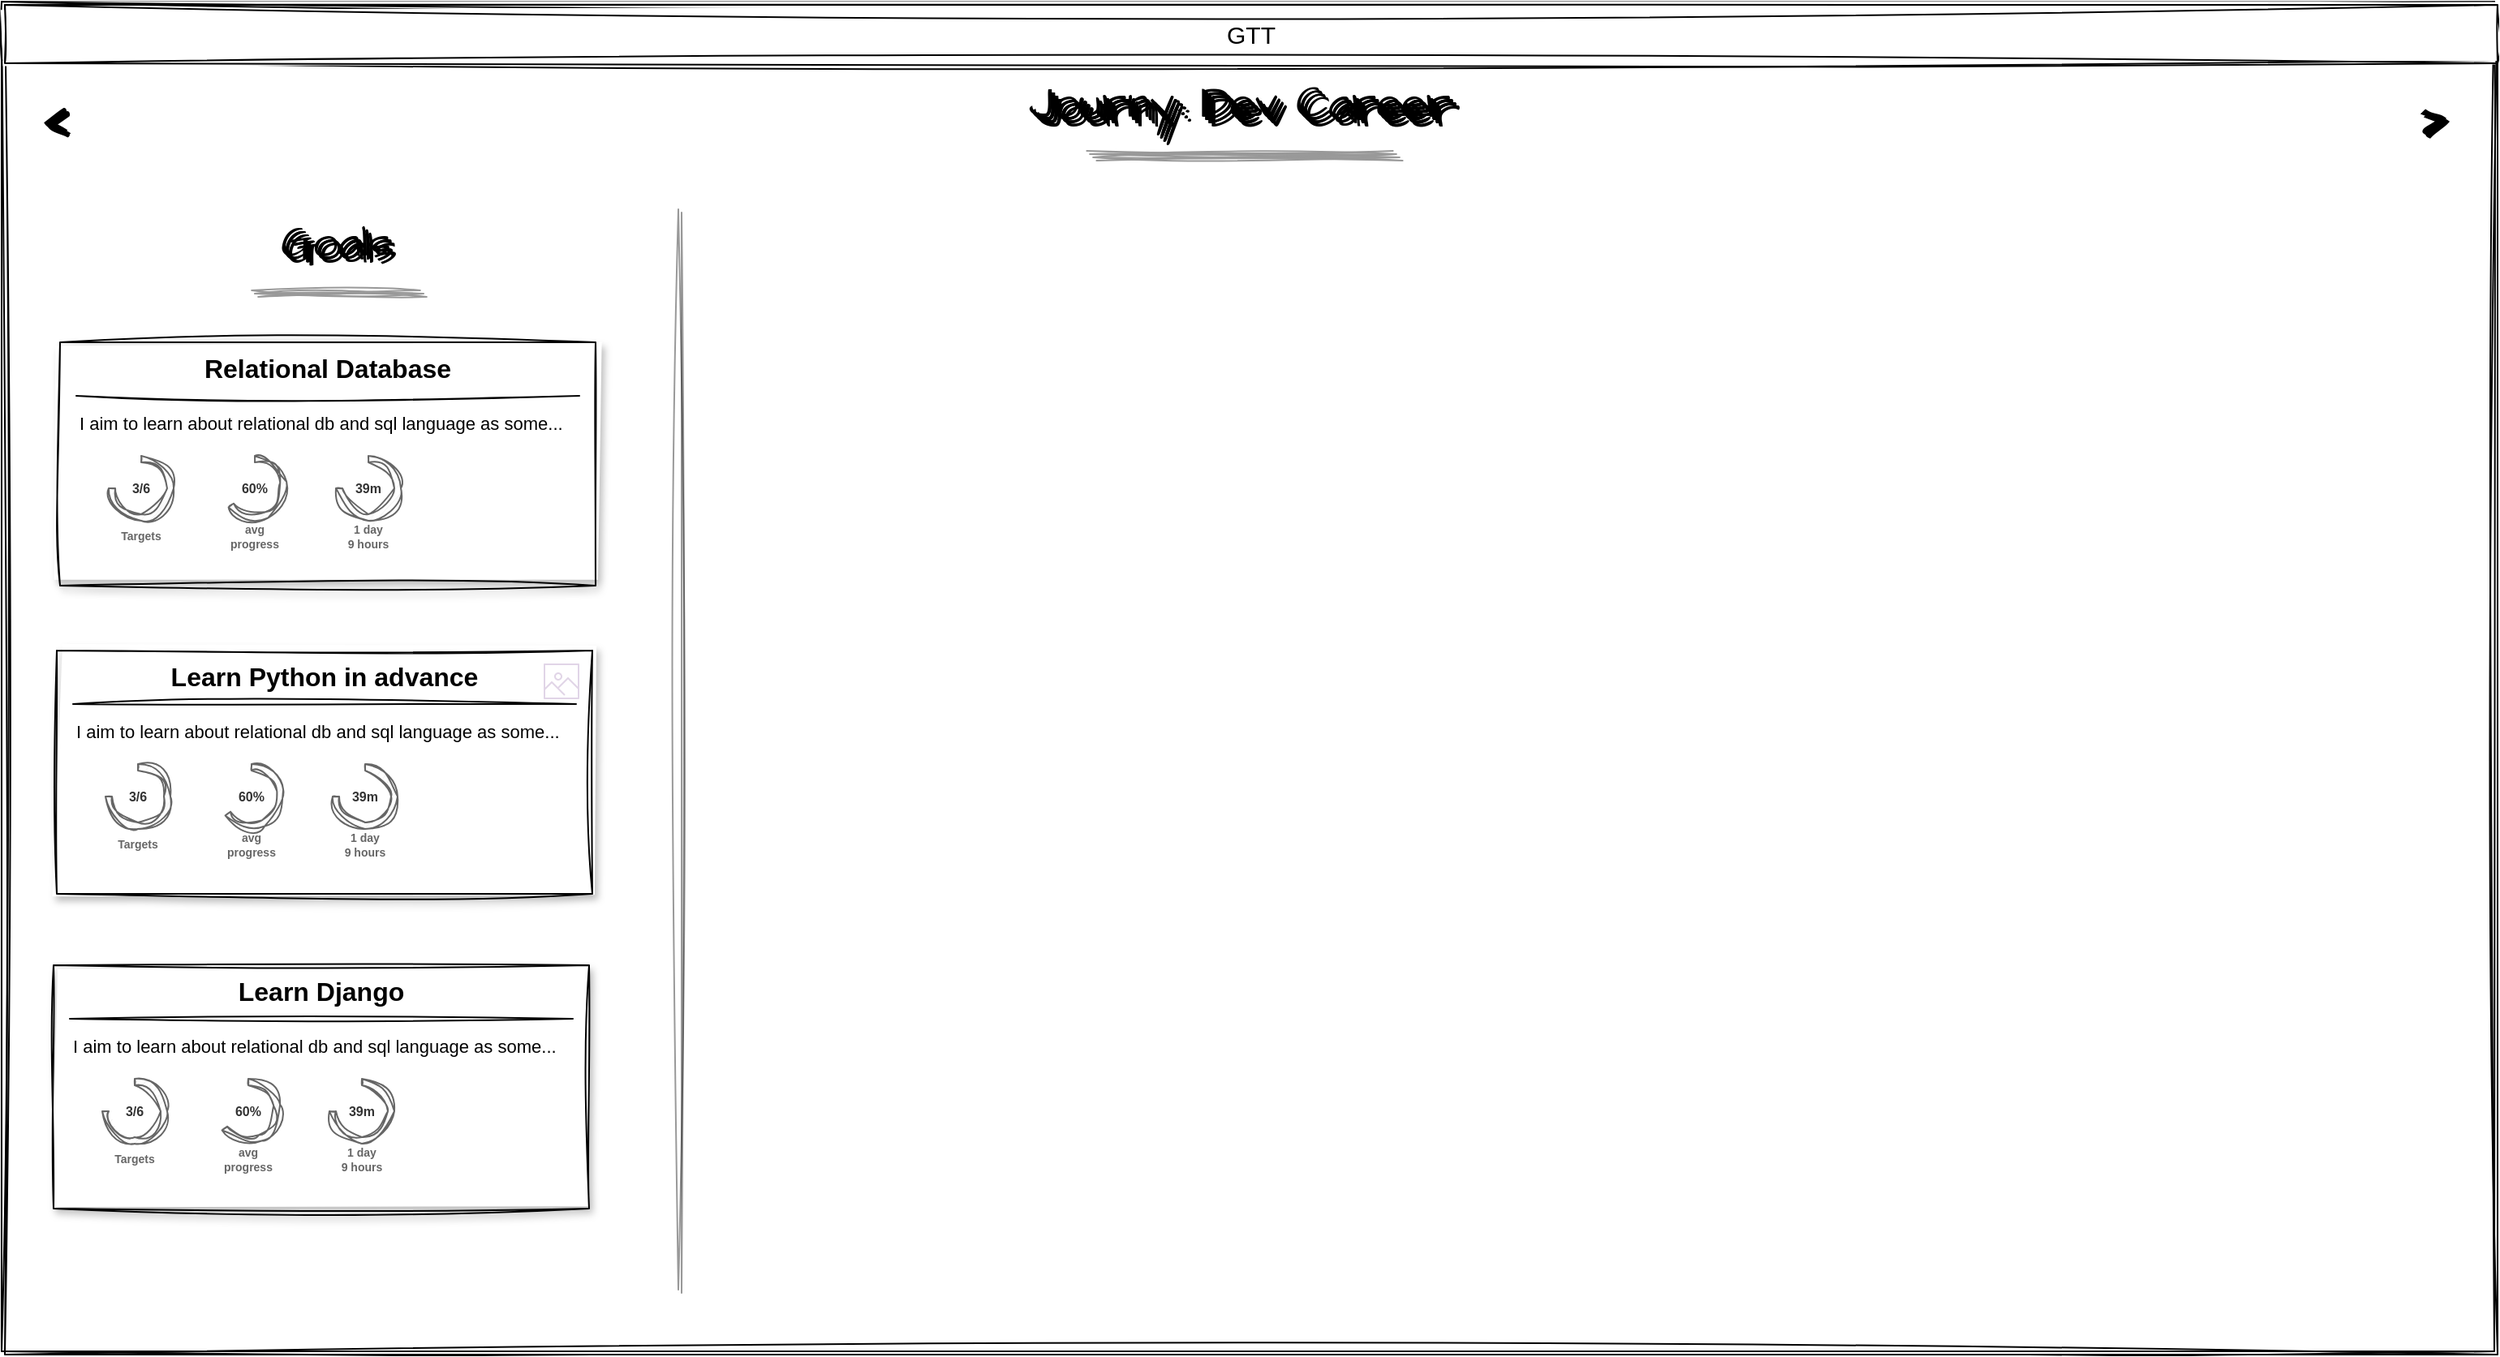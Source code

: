<mxfile version="22.1.16" type="device">
  <diagram name="Page-1" id="03018318-947c-dd8e-b7a3-06fadd420f32">
    <mxGraphModel dx="1687" dy="92" grid="1" gridSize="2" guides="1" tooltips="1" connect="1" arrows="1" fold="1" page="1" pageScale="1" pageWidth="1600" pageHeight="900" background="none" math="0" shadow="0">
      <root>
        <mxCell id="0" />
        <mxCell id="1" parent="0" />
        <mxCell id="ROv4KZfR7c8mRnaVcZ-b-264" value="" style="group" vertex="1" connectable="0" parent="1">
          <mxGeometry x="34" y="926" width="1538" height="834" as="geometry" />
        </mxCell>
        <mxCell id="ROv4KZfR7c8mRnaVcZ-b-132" value="" style="rounded=0;whiteSpace=wrap;html=1;sketch=1;curveFitting=1;jiggle=2;fillColor=none;container=0;" vertex="1" parent="ROv4KZfR7c8mRnaVcZ-b-264">
          <mxGeometry width="1536" height="832" as="geometry" />
        </mxCell>
        <mxCell id="ROv4KZfR7c8mRnaVcZ-b-135" value="GTT" style="rounded=0;whiteSpace=wrap;html=1;fontSize=15;sketch=1;curveFitting=1;jiggle=2;container=0;" vertex="1" parent="ROv4KZfR7c8mRnaVcZ-b-264">
          <mxGeometry width="1536" height="36" as="geometry" />
        </mxCell>
        <mxCell id="ROv4KZfR7c8mRnaVcZ-b-140" value="" style="line;strokeWidth=1;direction=south;html=1;sketch=1;hachureGap=4;jiggle=2;curveFitting=1;fontFamily=Architects Daughter;fontSource=https%3A%2F%2Ffonts.googleapis.com%2Fcss%3Ffamily%3DArchitects%2BDaughter;fontSize=20;opacity=40;container=0;" vertex="1" parent="ROv4KZfR7c8mRnaVcZ-b-264">
          <mxGeometry x="412" y="128" width="10" height="666" as="geometry" />
        </mxCell>
        <mxCell id="ROv4KZfR7c8mRnaVcZ-b-167" value="&amp;lt;" style="rounded=0;whiteSpace=wrap;html=1;sketch=1;hachureGap=4;jiggle=2;curveFitting=1;fontFamily=Architects Daughter;fontSource=https%3A%2F%2Ffonts.googleapis.com%2Fcss%3Ffamily%3DArchitects%2BDaughter;fontSize=37;fillColor=none;strokeColor=none;fontStyle=1;container=0;" vertex="1" parent="ROv4KZfR7c8mRnaVcZ-b-264">
          <mxGeometry x="12" y="43" width="40" height="62" as="geometry" />
        </mxCell>
        <mxCell id="ROv4KZfR7c8mRnaVcZ-b-168" value="&amp;gt;" style="rounded=0;whiteSpace=wrap;html=1;sketch=1;hachureGap=4;jiggle=2;curveFitting=1;fontFamily=Architects Daughter;fontSource=https%3A%2F%2Ffonts.googleapis.com%2Fcss%3Ffamily%3DArchitects%2BDaughter;fontSize=37;fillColor=none;strokeColor=none;fontStyle=1;container=0;" vertex="1" parent="ROv4KZfR7c8mRnaVcZ-b-264">
          <mxGeometry x="1478" y="43" width="40" height="62" as="geometry" />
        </mxCell>
        <mxCell id="ROv4KZfR7c8mRnaVcZ-b-21" value="" style="rounded=0;whiteSpace=wrap;html=1;gradientColor=none;shadow=1;glass=0;sketch=1;curveFitting=1;jiggle=2;container=0;" vertex="1" parent="ROv4KZfR7c8mRnaVcZ-b-264">
          <mxGeometry x="36" y="210" width="330" height="150" as="geometry" />
        </mxCell>
        <mxCell id="ROv4KZfR7c8mRnaVcZ-b-22" value="Relational Database" style="text;html=1;strokeColor=none;fillColor=none;align=center;verticalAlign=middle;whiteSpace=wrap;rounded=0;strokeWidth=1;fontSize=16;fontStyle=1;shadow=0;sketch=1;curveFitting=1;jiggle=2;container=0;" vertex="1" parent="ROv4KZfR7c8mRnaVcZ-b-264">
          <mxGeometry x="46" y="219" width="310" height="14" as="geometry" />
        </mxCell>
        <mxCell id="ROv4KZfR7c8mRnaVcZ-b-23" value="" style="verticalLabelPosition=bottom;shadow=0;align=center;html=1;verticalAlign=top;strokeWidth=1;shape=mxgraph.mockup.markup.line;strokeColor=#000000;fontSize=15;fontStyle=0;fillColor=none;perimeterSpacing=0;sketch=1;curveFitting=1;jiggle=2;container=0;" vertex="1" parent="ROv4KZfR7c8mRnaVcZ-b-264">
          <mxGeometry x="46" y="233" width="310" height="20" as="geometry" />
        </mxCell>
        <mxCell id="ROv4KZfR7c8mRnaVcZ-b-24" value="I aim to learn about relational db and sql language as some..." style="text;html=1;strokeColor=none;fillColor=none;align=left;verticalAlign=middle;whiteSpace=wrap;rounded=0;fontStyle=0;fontSize=11;shadow=0;sketch=1;curveFitting=1;jiggle=2;container=0;" vertex="1" parent="ROv4KZfR7c8mRnaVcZ-b-264">
          <mxGeometry x="46" y="253" width="310" height="14" as="geometry" />
        </mxCell>
        <mxCell id="ROv4KZfR7c8mRnaVcZ-b-70" value="3/6" style="verticalLabelPosition=middle;verticalAlign=middle;html=1;shape=mxgraph.basic.partConcEllipse;startAngle=0;endAngle=0.75;arcWidth=0.2;strokeColor=#666666;fillColor=#f5f5f5;fontSize=8;fontColor=#333333;align=center;fontStyle=1;whiteSpace=wrap;sketch=1;curveFitting=1;jiggle=2;container=0;" vertex="1" parent="ROv4KZfR7c8mRnaVcZ-b-264">
          <mxGeometry x="66" y="280" width="40" height="40" as="geometry" />
        </mxCell>
        <mxCell id="ROv4KZfR7c8mRnaVcZ-b-71" value="Targets" style="text;html=1;strokeColor=none;fillColor=none;align=center;verticalAlign=middle;whiteSpace=wrap;rounded=0;fontColor=#666666;fontSize=7;fontStyle=1;sketch=1;curveFitting=1;jiggle=2;container=0;" vertex="1" parent="ROv4KZfR7c8mRnaVcZ-b-264">
          <mxGeometry x="66" y="320" width="40" height="20" as="geometry" />
        </mxCell>
        <mxCell id="ROv4KZfR7c8mRnaVcZ-b-41" value="60%" style="verticalLabelPosition=middle;verticalAlign=middle;html=1;shape=mxgraph.basic.partConcEllipse;startAngle=0;endAngle=0.65;arcWidth=0.2;strokeColor=#666666;fillColor=#f5f5f5;fontSize=8;fontColor=#333333;align=center;fontStyle=1;whiteSpace=wrap;sketch=1;curveFitting=1;jiggle=2;container=0;" vertex="1" parent="ROv4KZfR7c8mRnaVcZ-b-264">
          <mxGeometry x="136" y="280" width="40" height="40" as="geometry" />
        </mxCell>
        <mxCell id="ROv4KZfR7c8mRnaVcZ-b-57" value="avg progress" style="text;html=1;strokeColor=none;fillColor=none;align=center;verticalAlign=middle;whiteSpace=wrap;rounded=0;fontColor=#666666;fontSize=7;fontStyle=1;sketch=1;curveFitting=1;jiggle=2;container=0;" vertex="1" parent="ROv4KZfR7c8mRnaVcZ-b-264">
          <mxGeometry x="136" y="320" width="40" height="20" as="geometry" />
        </mxCell>
        <mxCell id="ROv4KZfR7c8mRnaVcZ-b-82" value="39m" style="verticalLabelPosition=middle;verticalAlign=middle;html=1;shape=mxgraph.basic.partConcEllipse;startAngle=0;endAngle=0.75;arcWidth=0.2;strokeColor=#666666;fillColor=#f5f5f5;fontSize=8;fontColor=#333333;align=center;fontStyle=1;whiteSpace=wrap;sketch=1;curveFitting=1;jiggle=2;container=0;" vertex="1" parent="ROv4KZfR7c8mRnaVcZ-b-264">
          <mxGeometry x="206" y="280" width="40" height="40" as="geometry" />
        </mxCell>
        <mxCell id="ROv4KZfR7c8mRnaVcZ-b-83" value="1 day&lt;br style=&quot;border-color: var(--border-color);&quot;&gt;9 hours" style="text;html=1;strokeColor=none;fillColor=none;align=center;verticalAlign=middle;whiteSpace=wrap;rounded=0;fontColor=#666666;fontSize=7;fontStyle=1;sketch=1;curveFitting=1;jiggle=2;container=0;" vertex="1" parent="ROv4KZfR7c8mRnaVcZ-b-264">
          <mxGeometry x="206" y="320" width="40" height="20" as="geometry" />
        </mxCell>
        <mxCell id="ROv4KZfR7c8mRnaVcZ-b-150" value="Goals" style="text;html=1;strokeColor=none;fillColor=none;align=center;verticalAlign=middle;whiteSpace=wrap;rounded=0;fontSize=28;fontFamily=Architects Daughter;fontStyle=0;container=0;" vertex="1" parent="ROv4KZfR7c8mRnaVcZ-b-264">
          <mxGeometry x="124" y="128" width="164" height="40" as="geometry" />
        </mxCell>
        <mxCell id="ROv4KZfR7c8mRnaVcZ-b-151" value="" style="verticalLabelPosition=bottom;shadow=0;dashed=0;align=center;html=1;verticalAlign=top;strokeWidth=1;shape=mxgraph.mockup.markup.line;strokeColor=#999999;sketch=1;hachureGap=4;jiggle=2;curveFitting=1;fontFamily=Architects Daughter;fontSource=https%3A%2F%2Ffonts.googleapis.com%2Fcss%3Ffamily%3DArchitects%2BDaughter;fontSize=20;container=0;" vertex="1" parent="ROv4KZfR7c8mRnaVcZ-b-264">
          <mxGeometry x="154.101" y="168" width="103.797" height="20" as="geometry" />
        </mxCell>
        <mxCell id="ROv4KZfR7c8mRnaVcZ-b-153" value="Goals" style="text;html=1;strokeColor=none;fillColor=none;align=center;verticalAlign=middle;whiteSpace=wrap;rounded=0;fontSize=28;fontFamily=Architects Daughter;fontStyle=0;container=0;" vertex="1" parent="ROv4KZfR7c8mRnaVcZ-b-264">
          <mxGeometry x="126" y="130" width="164" height="40" as="geometry" />
        </mxCell>
        <mxCell id="ROv4KZfR7c8mRnaVcZ-b-154" value="" style="verticalLabelPosition=bottom;shadow=0;dashed=0;align=center;html=1;verticalAlign=top;strokeWidth=1;shape=mxgraph.mockup.markup.line;strokeColor=#999999;sketch=1;hachureGap=4;jiggle=2;curveFitting=1;fontFamily=Architects Daughter;fontSource=https%3A%2F%2Ffonts.googleapis.com%2Fcss%3Ffamily%3DArchitects%2BDaughter;fontSize=20;container=0;" vertex="1" parent="ROv4KZfR7c8mRnaVcZ-b-264">
          <mxGeometry x="156.101" y="170" width="103.797" height="20" as="geometry" />
        </mxCell>
        <mxCell id="ROv4KZfR7c8mRnaVcZ-b-146" value="Journy: Dev Career" style="text;html=1;strokeColor=none;fillColor=none;align=center;verticalAlign=middle;whiteSpace=wrap;rounded=0;fontSize=28;fontFamily=Architects Daughter;fontStyle=0;container=0;" vertex="1" parent="ROv4KZfR7c8mRnaVcZ-b-264">
          <mxGeometry x="614" y="42" width="298" height="40" as="geometry" />
        </mxCell>
        <mxCell id="ROv4KZfR7c8mRnaVcZ-b-147" value="" style="verticalLabelPosition=bottom;shadow=0;dashed=0;align=center;html=1;verticalAlign=top;strokeWidth=1;shape=mxgraph.mockup.markup.line;strokeColor=#999999;sketch=1;hachureGap=4;jiggle=2;curveFitting=1;fontFamily=Architects Daughter;fontSource=https%3A%2F%2Ffonts.googleapis.com%2Fcss%3Ffamily%3DArchitects%2BDaughter;fontSize=20;container=0;" vertex="1" parent="ROv4KZfR7c8mRnaVcZ-b-264">
          <mxGeometry x="668.696" y="82" width="188.608" height="20" as="geometry" />
        </mxCell>
        <mxCell id="ROv4KZfR7c8mRnaVcZ-b-157" value="Journy: Dev Career" style="text;html=1;strokeColor=none;fillColor=none;align=center;verticalAlign=middle;whiteSpace=wrap;rounded=0;fontSize=28;fontFamily=Architects Daughter;fontStyle=0;container=0;" vertex="1" parent="ROv4KZfR7c8mRnaVcZ-b-264">
          <mxGeometry x="616" y="44" width="298" height="40" as="geometry" />
        </mxCell>
        <mxCell id="ROv4KZfR7c8mRnaVcZ-b-158" value="" style="verticalLabelPosition=bottom;shadow=0;dashed=0;align=center;html=1;verticalAlign=top;strokeWidth=1;shape=mxgraph.mockup.markup.line;strokeColor=#999999;sketch=1;hachureGap=4;jiggle=2;curveFitting=1;fontFamily=Architects Daughter;fontSource=https%3A%2F%2Ffonts.googleapis.com%2Fcss%3Ffamily%3DArchitects%2BDaughter;fontSize=20;container=0;" vertex="1" parent="ROv4KZfR7c8mRnaVcZ-b-264">
          <mxGeometry x="670.696" y="84" width="188.608" height="20" as="geometry" />
        </mxCell>
        <mxCell id="ROv4KZfR7c8mRnaVcZ-b-160" value="Journy: Dev Career" style="text;html=1;strokeColor=none;fillColor=none;align=center;verticalAlign=middle;whiteSpace=wrap;rounded=0;fontSize=28;fontFamily=Architects Daughter;fontStyle=0;container=0;" vertex="1" parent="ROv4KZfR7c8mRnaVcZ-b-264">
          <mxGeometry x="618" y="46" width="298" height="40" as="geometry" />
        </mxCell>
        <mxCell id="ROv4KZfR7c8mRnaVcZ-b-161" value="" style="verticalLabelPosition=bottom;shadow=0;dashed=0;align=center;html=1;verticalAlign=top;strokeWidth=1;shape=mxgraph.mockup.markup.line;strokeColor=#999999;sketch=1;hachureGap=4;jiggle=2;curveFitting=1;fontFamily=Architects Daughter;fontSource=https%3A%2F%2Ffonts.googleapis.com%2Fcss%3Ffamily%3DArchitects%2BDaughter;fontSize=20;container=0;" vertex="1" parent="ROv4KZfR7c8mRnaVcZ-b-264">
          <mxGeometry x="672.696" y="86" width="188.608" height="20" as="geometry" />
        </mxCell>
        <mxCell id="ROv4KZfR7c8mRnaVcZ-b-171" value="" style="rounded=0;whiteSpace=wrap;html=1;sketch=1;curveFitting=1;jiggle=2;fillColor=none;container=0;" vertex="1" parent="ROv4KZfR7c8mRnaVcZ-b-264">
          <mxGeometry x="2" y="2" width="1536" height="832" as="geometry" />
        </mxCell>
        <mxCell id="ROv4KZfR7c8mRnaVcZ-b-172" value="GTT" style="rounded=0;whiteSpace=wrap;html=1;fontSize=15;sketch=1;curveFitting=1;jiggle=2;container=0;" vertex="1" parent="ROv4KZfR7c8mRnaVcZ-b-264">
          <mxGeometry x="2" y="2" width="1536" height="36" as="geometry" />
        </mxCell>
        <mxCell id="ROv4KZfR7c8mRnaVcZ-b-187" value="" style="line;strokeWidth=1;direction=south;html=1;sketch=1;hachureGap=4;jiggle=2;curveFitting=1;fontFamily=Architects Daughter;fontSource=https%3A%2F%2Ffonts.googleapis.com%2Fcss%3Ffamily%3DArchitects%2BDaughter;fontSize=20;opacity=40;container=0;" vertex="1" parent="ROv4KZfR7c8mRnaVcZ-b-264">
          <mxGeometry x="414" y="130" width="10" height="666" as="geometry" />
        </mxCell>
        <mxCell id="ROv4KZfR7c8mRnaVcZ-b-205" value="&amp;lt;" style="rounded=0;whiteSpace=wrap;html=1;sketch=1;hachureGap=4;jiggle=2;curveFitting=1;fontFamily=Architects Daughter;fontSource=https%3A%2F%2Ffonts.googleapis.com%2Fcss%3Ffamily%3DArchitects%2BDaughter;fontSize=37;fillColor=none;strokeColor=none;fontStyle=1;container=0;" vertex="1" parent="ROv4KZfR7c8mRnaVcZ-b-264">
          <mxGeometry x="14" y="45" width="40" height="62" as="geometry" />
        </mxCell>
        <mxCell id="ROv4KZfR7c8mRnaVcZ-b-206" value="&amp;gt;" style="rounded=0;whiteSpace=wrap;html=1;sketch=1;hachureGap=4;jiggle=2;curveFitting=1;fontFamily=Architects Daughter;fontSource=https%3A%2F%2Ffonts.googleapis.com%2Fcss%3Ffamily%3DArchitects%2BDaughter;fontSize=37;fillColor=none;strokeColor=none;fontStyle=1;container=0;" vertex="1" parent="ROv4KZfR7c8mRnaVcZ-b-264">
          <mxGeometry x="1480" y="45" width="40" height="62" as="geometry" />
        </mxCell>
        <mxCell id="ROv4KZfR7c8mRnaVcZ-b-174" value="" style="rounded=0;whiteSpace=wrap;html=1;gradientColor=none;shadow=1;glass=0;sketch=1;curveFitting=1;jiggle=2;container=0;" vertex="1" parent="ROv4KZfR7c8mRnaVcZ-b-264">
          <mxGeometry x="34" y="400" width="330" height="150" as="geometry" />
        </mxCell>
        <mxCell id="ROv4KZfR7c8mRnaVcZ-b-175" value="Learn Python in advance" style="text;html=1;strokeColor=none;fillColor=none;align=center;verticalAlign=middle;whiteSpace=wrap;rounded=0;strokeWidth=1;fontSize=16;fontStyle=1;shadow=0;sketch=1;curveFitting=1;jiggle=2;container=0;" vertex="1" parent="ROv4KZfR7c8mRnaVcZ-b-264">
          <mxGeometry x="44" y="409" width="310" height="14" as="geometry" />
        </mxCell>
        <mxCell id="ROv4KZfR7c8mRnaVcZ-b-176" value="" style="verticalLabelPosition=bottom;shadow=0;align=center;html=1;verticalAlign=top;strokeWidth=1;shape=mxgraph.mockup.markup.line;strokeColor=#000000;fontSize=15;fontStyle=0;fillColor=none;perimeterSpacing=0;sketch=1;curveFitting=1;jiggle=2;container=0;" vertex="1" parent="ROv4KZfR7c8mRnaVcZ-b-264">
          <mxGeometry x="44" y="423" width="310" height="20" as="geometry" />
        </mxCell>
        <mxCell id="ROv4KZfR7c8mRnaVcZ-b-177" value="I aim to learn about relational db and sql language as some..." style="text;html=1;strokeColor=none;fillColor=none;align=left;verticalAlign=middle;whiteSpace=wrap;rounded=0;fontStyle=0;fontSize=11;shadow=0;sketch=1;curveFitting=1;jiggle=2;container=0;" vertex="1" parent="ROv4KZfR7c8mRnaVcZ-b-264">
          <mxGeometry x="44" y="443" width="310" height="14" as="geometry" />
        </mxCell>
        <mxCell id="ROv4KZfR7c8mRnaVcZ-b-263" value="" style="sketch=0;outlineConnect=0;fillColor=#e1d5e7;strokeColor=#9673a6;dashed=0;verticalLabelPosition=bottom;verticalAlign=top;align=center;html=1;fontSize=12;fontStyle=0;aspect=fixed;pointerEvents=1;shape=mxgraph.aws4.container_registry_image;hachureGap=4;jiggle=2;curveFitting=1;fontFamily=Architects Daughter;fontSource=https%3A%2F%2Ffonts.googleapis.com%2Fcss%3Ffamily%3DArchitects%2BDaughter;container=0;" vertex="1" parent="ROv4KZfR7c8mRnaVcZ-b-264">
          <mxGeometry x="334" y="408" width="22" height="22" as="geometry" />
        </mxCell>
        <mxCell id="ROv4KZfR7c8mRnaVcZ-b-179" value="3/6" style="verticalLabelPosition=middle;verticalAlign=middle;html=1;shape=mxgraph.basic.partConcEllipse;startAngle=0;endAngle=0.75;arcWidth=0.2;strokeColor=#666666;fillColor=#f5f5f5;fontSize=8;fontColor=#333333;align=center;fontStyle=1;whiteSpace=wrap;sketch=1;curveFitting=1;jiggle=2;container=0;" vertex="1" parent="ROv4KZfR7c8mRnaVcZ-b-264">
          <mxGeometry x="64" y="470" width="40" height="40" as="geometry" />
        </mxCell>
        <mxCell id="ROv4KZfR7c8mRnaVcZ-b-180" value="Targets" style="text;html=1;strokeColor=none;fillColor=none;align=center;verticalAlign=middle;whiteSpace=wrap;rounded=0;fontColor=#666666;fontSize=7;fontStyle=1;sketch=1;curveFitting=1;jiggle=2;container=0;" vertex="1" parent="ROv4KZfR7c8mRnaVcZ-b-264">
          <mxGeometry x="64" y="510" width="40" height="20" as="geometry" />
        </mxCell>
        <mxCell id="ROv4KZfR7c8mRnaVcZ-b-182" value="60%" style="verticalLabelPosition=middle;verticalAlign=middle;html=1;shape=mxgraph.basic.partConcEllipse;startAngle=0;endAngle=0.65;arcWidth=0.2;strokeColor=#666666;fillColor=#f5f5f5;fontSize=8;fontColor=#333333;align=center;fontStyle=1;whiteSpace=wrap;sketch=1;curveFitting=1;jiggle=2;container=0;" vertex="1" parent="ROv4KZfR7c8mRnaVcZ-b-264">
          <mxGeometry x="134" y="470" width="40" height="40" as="geometry" />
        </mxCell>
        <mxCell id="ROv4KZfR7c8mRnaVcZ-b-183" value="avg progress" style="text;html=1;strokeColor=none;fillColor=none;align=center;verticalAlign=middle;whiteSpace=wrap;rounded=0;fontColor=#666666;fontSize=7;fontStyle=1;sketch=1;curveFitting=1;jiggle=2;container=0;" vertex="1" parent="ROv4KZfR7c8mRnaVcZ-b-264">
          <mxGeometry x="134" y="510" width="40" height="20" as="geometry" />
        </mxCell>
        <mxCell id="ROv4KZfR7c8mRnaVcZ-b-185" value="39m" style="verticalLabelPosition=middle;verticalAlign=middle;html=1;shape=mxgraph.basic.partConcEllipse;startAngle=0;endAngle=0.75;arcWidth=0.2;strokeColor=#666666;fillColor=#f5f5f5;fontSize=8;fontColor=#333333;align=center;fontStyle=1;whiteSpace=wrap;sketch=1;curveFitting=1;jiggle=2;container=0;" vertex="1" parent="ROv4KZfR7c8mRnaVcZ-b-264">
          <mxGeometry x="204" y="470" width="40" height="40" as="geometry" />
        </mxCell>
        <mxCell id="ROv4KZfR7c8mRnaVcZ-b-186" value="1 day&lt;br style=&quot;border-color: var(--border-color);&quot;&gt;9 hours" style="text;html=1;strokeColor=none;fillColor=none;align=center;verticalAlign=middle;whiteSpace=wrap;rounded=0;fontColor=#666666;fontSize=7;fontStyle=1;sketch=1;curveFitting=1;jiggle=2;container=0;" vertex="1" parent="ROv4KZfR7c8mRnaVcZ-b-264">
          <mxGeometry x="204" y="510" width="40" height="20" as="geometry" />
        </mxCell>
        <mxCell id="ROv4KZfR7c8mRnaVcZ-b-190" value="Goals" style="text;html=1;strokeColor=none;fillColor=none;align=center;verticalAlign=middle;whiteSpace=wrap;rounded=0;fontSize=28;fontFamily=Architects Daughter;fontStyle=0;container=0;" vertex="1" parent="ROv4KZfR7c8mRnaVcZ-b-264">
          <mxGeometry x="126" y="130" width="164" height="40" as="geometry" />
        </mxCell>
        <mxCell id="ROv4KZfR7c8mRnaVcZ-b-191" value="" style="verticalLabelPosition=bottom;shadow=0;dashed=0;align=center;html=1;verticalAlign=top;strokeWidth=1;shape=mxgraph.mockup.markup.line;strokeColor=#999999;sketch=1;hachureGap=4;jiggle=2;curveFitting=1;fontFamily=Architects Daughter;fontSource=https%3A%2F%2Ffonts.googleapis.com%2Fcss%3Ffamily%3DArchitects%2BDaughter;fontSize=20;container=0;" vertex="1" parent="ROv4KZfR7c8mRnaVcZ-b-264">
          <mxGeometry x="156.101" y="170" width="103.797" height="20" as="geometry" />
        </mxCell>
        <mxCell id="ROv4KZfR7c8mRnaVcZ-b-193" value="Goals" style="text;html=1;strokeColor=none;fillColor=none;align=center;verticalAlign=middle;whiteSpace=wrap;rounded=0;fontSize=28;fontFamily=Architects Daughter;fontStyle=0;container=0;" vertex="1" parent="ROv4KZfR7c8mRnaVcZ-b-264">
          <mxGeometry x="128" y="132" width="164" height="40" as="geometry" />
        </mxCell>
        <mxCell id="ROv4KZfR7c8mRnaVcZ-b-194" value="" style="verticalLabelPosition=bottom;shadow=0;dashed=0;align=center;html=1;verticalAlign=top;strokeWidth=1;shape=mxgraph.mockup.markup.line;strokeColor=#999999;sketch=1;hachureGap=4;jiggle=2;curveFitting=1;fontFamily=Architects Daughter;fontSource=https%3A%2F%2Ffonts.googleapis.com%2Fcss%3Ffamily%3DArchitects%2BDaughter;fontSize=20;container=0;" vertex="1" parent="ROv4KZfR7c8mRnaVcZ-b-264">
          <mxGeometry x="158.101" y="172" width="103.797" height="20" as="geometry" />
        </mxCell>
        <mxCell id="ROv4KZfR7c8mRnaVcZ-b-197" value="Journy: Dev Career" style="text;html=1;strokeColor=none;fillColor=none;align=center;verticalAlign=middle;whiteSpace=wrap;rounded=0;fontSize=28;fontFamily=Architects Daughter;fontStyle=0;container=0;" vertex="1" parent="ROv4KZfR7c8mRnaVcZ-b-264">
          <mxGeometry x="616" y="44" width="298" height="40" as="geometry" />
        </mxCell>
        <mxCell id="ROv4KZfR7c8mRnaVcZ-b-198" value="" style="verticalLabelPosition=bottom;shadow=0;dashed=0;align=center;html=1;verticalAlign=top;strokeWidth=1;shape=mxgraph.mockup.markup.line;strokeColor=#999999;sketch=1;hachureGap=4;jiggle=2;curveFitting=1;fontFamily=Architects Daughter;fontSource=https%3A%2F%2Ffonts.googleapis.com%2Fcss%3Ffamily%3DArchitects%2BDaughter;fontSize=20;container=0;" vertex="1" parent="ROv4KZfR7c8mRnaVcZ-b-264">
          <mxGeometry x="670.696" y="84" width="188.608" height="20" as="geometry" />
        </mxCell>
        <mxCell id="ROv4KZfR7c8mRnaVcZ-b-200" value="Journy: Dev Career" style="text;html=1;strokeColor=none;fillColor=none;align=center;verticalAlign=middle;whiteSpace=wrap;rounded=0;fontSize=28;fontFamily=Architects Daughter;fontStyle=0;container=0;" vertex="1" parent="ROv4KZfR7c8mRnaVcZ-b-264">
          <mxGeometry x="618" y="46" width="298" height="40" as="geometry" />
        </mxCell>
        <mxCell id="ROv4KZfR7c8mRnaVcZ-b-201" value="" style="verticalLabelPosition=bottom;shadow=0;dashed=0;align=center;html=1;verticalAlign=top;strokeWidth=1;shape=mxgraph.mockup.markup.line;strokeColor=#999999;sketch=1;hachureGap=4;jiggle=2;curveFitting=1;fontFamily=Architects Daughter;fontSource=https%3A%2F%2Ffonts.googleapis.com%2Fcss%3Ffamily%3DArchitects%2BDaughter;fontSize=20;container=0;" vertex="1" parent="ROv4KZfR7c8mRnaVcZ-b-264">
          <mxGeometry x="672.696" y="86" width="188.608" height="20" as="geometry" />
        </mxCell>
        <mxCell id="ROv4KZfR7c8mRnaVcZ-b-203" value="Journy: Dev Career" style="text;html=1;strokeColor=none;fillColor=none;align=center;verticalAlign=middle;whiteSpace=wrap;rounded=0;fontSize=28;fontFamily=Architects Daughter;fontStyle=0;container=0;" vertex="1" parent="ROv4KZfR7c8mRnaVcZ-b-264">
          <mxGeometry x="620" y="48" width="298" height="40" as="geometry" />
        </mxCell>
        <mxCell id="ROv4KZfR7c8mRnaVcZ-b-204" value="" style="verticalLabelPosition=bottom;shadow=0;dashed=0;align=center;html=1;verticalAlign=top;strokeWidth=1;shape=mxgraph.mockup.markup.line;strokeColor=#999999;sketch=1;hachureGap=4;jiggle=2;curveFitting=1;fontFamily=Architects Daughter;fontSource=https%3A%2F%2Ffonts.googleapis.com%2Fcss%3Ffamily%3DArchitects%2BDaughter;fontSize=20;container=0;" vertex="1" parent="ROv4KZfR7c8mRnaVcZ-b-264">
          <mxGeometry x="674.696" y="88" width="188.608" height="20" as="geometry" />
        </mxCell>
        <mxCell id="ROv4KZfR7c8mRnaVcZ-b-246" value="" style="rounded=0;whiteSpace=wrap;html=1;gradientColor=none;shadow=1;glass=0;sketch=1;curveFitting=1;jiggle=2;container=0;" vertex="1" parent="ROv4KZfR7c8mRnaVcZ-b-264">
          <mxGeometry x="32" y="594" width="330" height="150" as="geometry" />
        </mxCell>
        <mxCell id="ROv4KZfR7c8mRnaVcZ-b-247" value="Learn Django" style="text;html=1;strokeColor=none;fillColor=none;align=center;verticalAlign=middle;whiteSpace=wrap;rounded=0;strokeWidth=1;fontSize=16;fontStyle=1;shadow=0;sketch=1;curveFitting=1;jiggle=2;container=0;" vertex="1" parent="ROv4KZfR7c8mRnaVcZ-b-264">
          <mxGeometry x="42" y="603" width="310" height="14" as="geometry" />
        </mxCell>
        <mxCell id="ROv4KZfR7c8mRnaVcZ-b-248" value="" style="verticalLabelPosition=bottom;shadow=0;align=center;html=1;verticalAlign=top;strokeWidth=1;shape=mxgraph.mockup.markup.line;strokeColor=#000000;fontSize=15;fontStyle=0;fillColor=none;perimeterSpacing=0;sketch=1;curveFitting=1;jiggle=2;container=0;" vertex="1" parent="ROv4KZfR7c8mRnaVcZ-b-264">
          <mxGeometry x="42" y="617" width="310" height="20" as="geometry" />
        </mxCell>
        <mxCell id="ROv4KZfR7c8mRnaVcZ-b-249" value="I aim to learn about relational db and sql language as some..." style="text;html=1;strokeColor=none;fillColor=none;align=left;verticalAlign=middle;whiteSpace=wrap;rounded=0;fontStyle=0;fontSize=11;shadow=0;sketch=1;curveFitting=1;jiggle=2;container=0;" vertex="1" parent="ROv4KZfR7c8mRnaVcZ-b-264">
          <mxGeometry x="42" y="637" width="310" height="14" as="geometry" />
        </mxCell>
        <mxCell id="ROv4KZfR7c8mRnaVcZ-b-251" value="3/6" style="verticalLabelPosition=middle;verticalAlign=middle;html=1;shape=mxgraph.basic.partConcEllipse;startAngle=0;endAngle=0.75;arcWidth=0.2;strokeColor=#666666;fillColor=#f5f5f5;fontSize=8;fontColor=#333333;align=center;fontStyle=1;whiteSpace=wrap;sketch=1;curveFitting=1;jiggle=2;container=0;" vertex="1" parent="ROv4KZfR7c8mRnaVcZ-b-264">
          <mxGeometry x="62" y="664" width="40" height="40" as="geometry" />
        </mxCell>
        <mxCell id="ROv4KZfR7c8mRnaVcZ-b-252" value="Targets" style="text;html=1;strokeColor=none;fillColor=none;align=center;verticalAlign=middle;whiteSpace=wrap;rounded=0;fontColor=#666666;fontSize=7;fontStyle=1;sketch=1;curveFitting=1;jiggle=2;container=0;" vertex="1" parent="ROv4KZfR7c8mRnaVcZ-b-264">
          <mxGeometry x="62" y="704" width="40" height="20" as="geometry" />
        </mxCell>
        <mxCell id="ROv4KZfR7c8mRnaVcZ-b-254" value="60%" style="verticalLabelPosition=middle;verticalAlign=middle;html=1;shape=mxgraph.basic.partConcEllipse;startAngle=0;endAngle=0.65;arcWidth=0.2;strokeColor=#666666;fillColor=#f5f5f5;fontSize=8;fontColor=#333333;align=center;fontStyle=1;whiteSpace=wrap;sketch=1;curveFitting=1;jiggle=2;container=0;" vertex="1" parent="ROv4KZfR7c8mRnaVcZ-b-264">
          <mxGeometry x="132" y="664" width="40" height="40" as="geometry" />
        </mxCell>
        <mxCell id="ROv4KZfR7c8mRnaVcZ-b-255" value="avg progress" style="text;html=1;strokeColor=none;fillColor=none;align=center;verticalAlign=middle;whiteSpace=wrap;rounded=0;fontColor=#666666;fontSize=7;fontStyle=1;sketch=1;curveFitting=1;jiggle=2;container=0;" vertex="1" parent="ROv4KZfR7c8mRnaVcZ-b-264">
          <mxGeometry x="132" y="704" width="40" height="20" as="geometry" />
        </mxCell>
        <mxCell id="ROv4KZfR7c8mRnaVcZ-b-257" value="39m" style="verticalLabelPosition=middle;verticalAlign=middle;html=1;shape=mxgraph.basic.partConcEllipse;startAngle=0;endAngle=0.75;arcWidth=0.2;strokeColor=#666666;fillColor=#f5f5f5;fontSize=8;fontColor=#333333;align=center;fontStyle=1;whiteSpace=wrap;sketch=1;curveFitting=1;jiggle=2;container=0;" vertex="1" parent="ROv4KZfR7c8mRnaVcZ-b-264">
          <mxGeometry x="202" y="664" width="40" height="40" as="geometry" />
        </mxCell>
        <mxCell id="ROv4KZfR7c8mRnaVcZ-b-258" value="1 day&lt;br style=&quot;border-color: var(--border-color);&quot;&gt;9 hours" style="text;html=1;strokeColor=none;fillColor=none;align=center;verticalAlign=middle;whiteSpace=wrap;rounded=0;fontColor=#666666;fontSize=7;fontStyle=1;sketch=1;curveFitting=1;jiggle=2;container=0;" vertex="1" parent="ROv4KZfR7c8mRnaVcZ-b-264">
          <mxGeometry x="202" y="704" width="40" height="20" as="geometry" />
        </mxCell>
      </root>
    </mxGraphModel>
  </diagram>
</mxfile>

